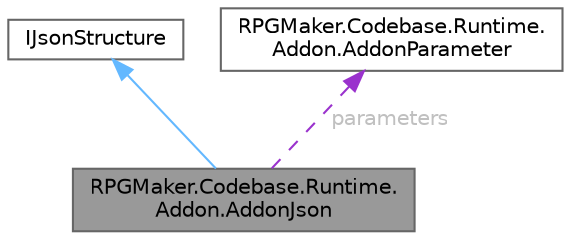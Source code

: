 digraph "RPGMaker.Codebase.Runtime.Addon.AddonJson"
{
 // LATEX_PDF_SIZE
  bgcolor="transparent";
  edge [fontname=Helvetica,fontsize=10,labelfontname=Helvetica,labelfontsize=10];
  node [fontname=Helvetica,fontsize=10,shape=box,height=0.2,width=0.4];
  Node1 [id="Node000001",label="RPGMaker.Codebase.Runtime.\lAddon.AddonJson",height=0.2,width=0.4,color="gray40", fillcolor="grey60", style="filled", fontcolor="black",tooltip="アドオンJSON"];
  Node2 -> Node1 [id="edge1_Node000001_Node000002",dir="back",color="steelblue1",style="solid",tooltip=" "];
  Node2 [id="Node000002",label="IJsonStructure",height=0.2,width=0.4,color="gray40", fillcolor="white", style="filled",URL="$d2/d65/interface_r_p_g_maker_1_1_codebase_1_1_core_system_1_1_knowledge_1_1_json_structure_1_1_i_json_structure.html",tooltip="😁 JSON構造体インターフェース"];
  Node3 -> Node1 [id="edge2_Node000001_Node000003",dir="back",color="darkorchid3",style="dashed",tooltip=" ",label=" parameters",fontcolor="grey" ];
  Node3 [id="Node000003",label="RPGMaker.Codebase.Runtime.\lAddon.AddonParameter",height=0.2,width=0.4,color="gray40", fillcolor="white", style="filled",URL="$d8/d11/class_r_p_g_maker_1_1_codebase_1_1_runtime_1_1_addon_1_1_addon_parameter.html",tooltip="アドオン引数"];
}
